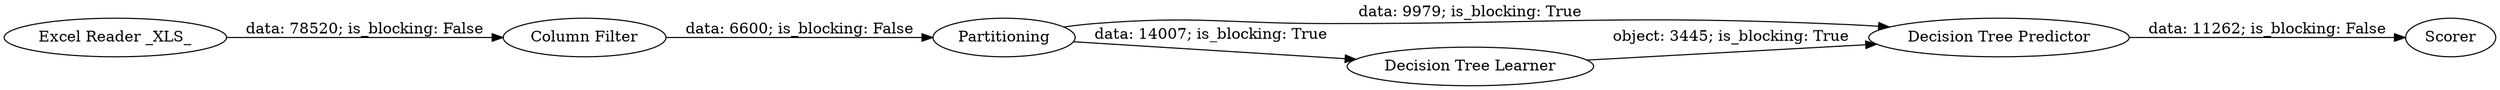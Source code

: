 digraph {
	"-6583708566311373957_3" [label=Partitioning]
	"-6583708566311373957_5" [label="Decision Tree Predictor"]
	"-6583708566311373957_4" [label="Decision Tree Learner"]
	"-6583708566311373957_1" [label="Excel Reader _XLS_"]
	"-6583708566311373957_2" [label="Column Filter"]
	"-6583708566311373957_6" [label=Scorer]
	"-6583708566311373957_3" -> "-6583708566311373957_4" [label="data: 14007; is_blocking: True"]
	"-6583708566311373957_2" -> "-6583708566311373957_3" [label="data: 6600; is_blocking: False"]
	"-6583708566311373957_5" -> "-6583708566311373957_6" [label="data: 11262; is_blocking: False"]
	"-6583708566311373957_4" -> "-6583708566311373957_5" [label="object: 3445; is_blocking: True"]
	"-6583708566311373957_3" -> "-6583708566311373957_5" [label="data: 9979; is_blocking: True"]
	"-6583708566311373957_1" -> "-6583708566311373957_2" [label="data: 78520; is_blocking: False"]
	rankdir=LR
}
